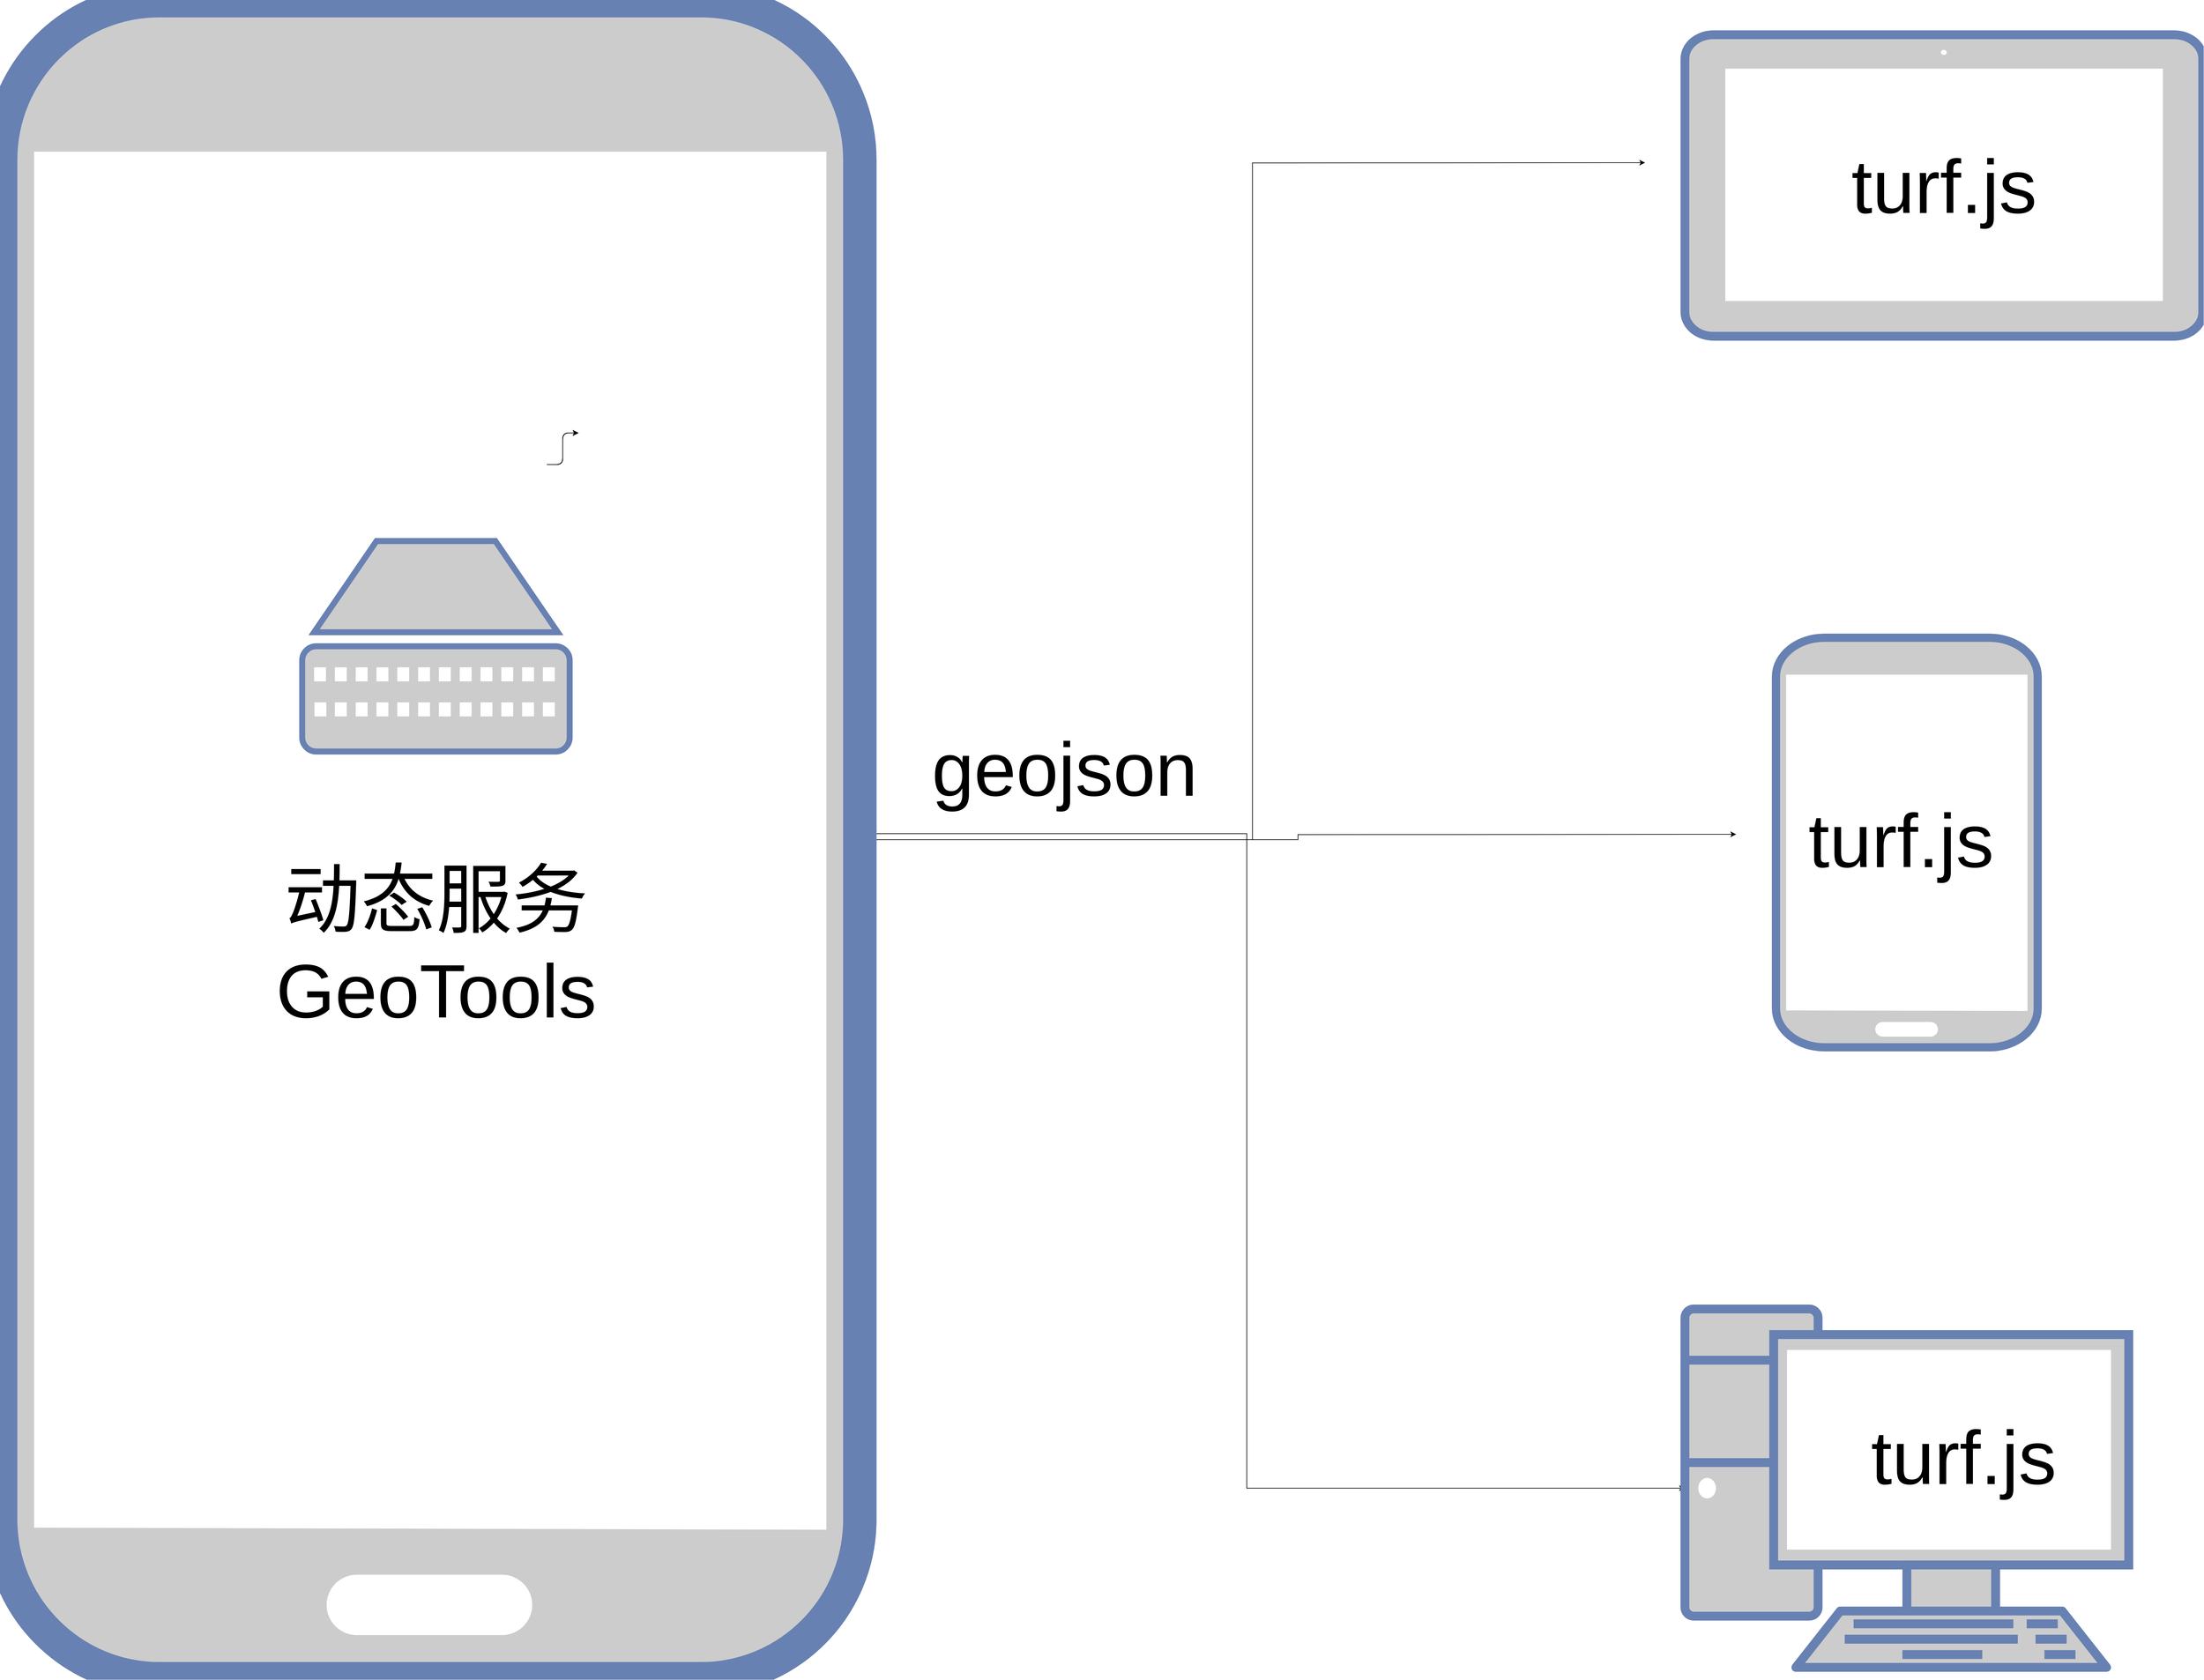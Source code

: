 <mxfile version="14.0.1" type="github">
  <diagram name="Page-1" id="80d4a630-b321-0f5e-ff81-c5a36ef4752d">
    <mxGraphModel dx="6710" dy="3730" grid="1" gridSize="9" guides="1" tooltips="1" connect="1" arrows="1" fold="1" page="1" pageScale="1" pageWidth="4681" pageHeight="3300" background="#ffffff" math="0" shadow="0">
      <root>
        <mxCell id="0" />
        <mxCell id="1" parent="0" />
        <mxCell id="kkA5DNoGoVREOgx9TlIq-11" style="edgeStyle=orthogonalEdgeStyle;rounded=0;orthogonalLoop=1;jettySize=auto;html=1;exitX=1;exitY=0.5;exitDx=0;exitDy=0;exitPerimeter=0;fontSize=120;" parent="1" source="kkA5DNoGoVREOgx9TlIq-1" edge="1">
          <mxGeometry relative="1" as="geometry">
            <mxPoint x="3159" y="544.333" as="targetPoint" />
          </mxGeometry>
        </mxCell>
        <mxCell id="kkA5DNoGoVREOgx9TlIq-13" style="edgeStyle=orthogonalEdgeStyle;rounded=0;orthogonalLoop=1;jettySize=auto;html=1;exitX=1;exitY=0.5;exitDx=0;exitDy=0;exitPerimeter=0;entryX=0;entryY=0.5;entryDx=0;entryDy=0;entryPerimeter=0;fontSize=120;" parent="1" source="kkA5DNoGoVREOgx9TlIq-1" target="kkA5DNoGoVREOgx9TlIq-9" edge="1">
          <mxGeometry relative="1" as="geometry">
            <Array as="points">
              <mxPoint x="2529" y="1606" />
              <mxPoint x="2529" y="2642" />
            </Array>
          </mxGeometry>
        </mxCell>
        <mxCell id="kkA5DNoGoVREOgx9TlIq-15" style="edgeStyle=orthogonalEdgeStyle;rounded=0;orthogonalLoop=1;jettySize=auto;html=1;exitX=1;exitY=0.5;exitDx=0;exitDy=0;exitPerimeter=0;fontSize=120;" parent="1" source="kkA5DNoGoVREOgx9TlIq-1" edge="1">
          <mxGeometry relative="1" as="geometry">
            <mxPoint x="3303" y="1607" as="targetPoint" />
          </mxGeometry>
        </mxCell>
        <mxCell id="kkA5DNoGoVREOgx9TlIq-1" value="" style="fontColor=#0066CC;verticalAlign=top;verticalLabelPosition=bottom;labelPosition=center;align=center;html=1;outlineConnect=0;fillColor=#CCCCCC;strokeColor=#6881B3;gradientColor=none;gradientDirection=north;strokeWidth=2;shape=mxgraph.networks.mobile;" parent="1" vertex="1">
          <mxGeometry x="558" y="288" width="1359" height="2655" as="geometry" />
        </mxCell>
        <mxCell id="kkA5DNoGoVREOgx9TlIq-5" value="" style="fontColor=#0066CC;verticalAlign=top;verticalLabelPosition=bottom;labelPosition=center;align=center;html=1;outlineConnect=0;fillColor=#CCCCCC;strokeColor=#6881B3;gradientColor=none;gradientDirection=north;strokeWidth=2;shape=mxgraph.networks.patch_panel;labelBackgroundColor=#ffffff;" parent="1" vertex="1">
          <mxGeometry x="1035" y="1143" width="423" height="333" as="geometry" />
        </mxCell>
        <mxCell id="kkA5DNoGoVREOgx9TlIq-6" value="动态服务&lt;br&gt;GeoTools" style="text;html=1;strokeColor=none;fillColor=none;align=center;verticalAlign=middle;whiteSpace=wrap;rounded=0;fontSize=120;labelBackgroundColor=#ffffff;" parent="1" vertex="1">
          <mxGeometry x="913.5" y="1620" width="666" height="324" as="geometry" />
        </mxCell>
        <mxCell id="kkA5DNoGoVREOgx9TlIq-8" value="" style="fontColor=#0066CC;verticalAlign=top;verticalLabelPosition=bottom;labelPosition=center;align=center;html=1;outlineConnect=0;fillColor=#CCCCCC;strokeColor=#6881B3;gradientColor=none;gradientDirection=north;strokeWidth=2;shape=mxgraph.networks.mobile;labelBackgroundColor=#ffffff;" parent="1" vertex="1">
          <mxGeometry x="3366" y="1296" width="414" height="648" as="geometry" />
        </mxCell>
        <mxCell id="kkA5DNoGoVREOgx9TlIq-9" value="" style="fontColor=#0066CC;verticalAlign=top;verticalLabelPosition=bottom;labelPosition=center;align=center;html=1;outlineConnect=0;fillColor=#CCCCCC;strokeColor=#6881B3;gradientColor=none;gradientDirection=north;strokeWidth=2;shape=mxgraph.networks.pc;labelBackgroundColor=#ffffff;" parent="1" vertex="1">
          <mxGeometry x="3222" y="2358" width="702" height="567" as="geometry" />
        </mxCell>
        <mxCell id="kkA5DNoGoVREOgx9TlIq-10" value="" style="edgeStyle=elbowEdgeStyle;elbow=horizontal;endArrow=classic;html=1;fontSize=120;" parent="1" edge="1">
          <mxGeometry width="50" height="50" relative="1" as="geometry">
            <mxPoint x="1422" y="1022" as="sourcePoint" />
            <mxPoint x="1472" y="972" as="targetPoint" />
          </mxGeometry>
        </mxCell>
        <mxCell id="kkA5DNoGoVREOgx9TlIq-12" value="" style="edgeStyle=elbowEdgeStyle;elbow=horizontal;endArrow=classic;html=1;fontSize=120;" parent="1" edge="1">
          <mxGeometry width="50" height="50" relative="1" as="geometry">
            <mxPoint x="1422" y="1022" as="sourcePoint" />
            <mxPoint x="1472" y="972" as="targetPoint" />
          </mxGeometry>
        </mxCell>
        <mxCell id="kkA5DNoGoVREOgx9TlIq-14" value="" style="edgeStyle=elbowEdgeStyle;elbow=horizontal;endArrow=classic;html=1;fontSize=120;" parent="1" edge="1">
          <mxGeometry width="50" height="50" relative="1" as="geometry">
            <mxPoint x="1422" y="1022" as="sourcePoint" />
            <mxPoint x="1472" y="972" as="targetPoint" />
          </mxGeometry>
        </mxCell>
        <mxCell id="kkA5DNoGoVREOgx9TlIq-16" value="" style="fontColor=#0066CC;verticalAlign=top;verticalLabelPosition=bottom;labelPosition=center;align=center;html=1;outlineConnect=0;fillColor=#CCCCCC;strokeColor=#6881B3;gradientColor=none;gradientDirection=north;strokeWidth=2;shape=mxgraph.networks.tablet;labelBackgroundColor=#ffffff;" parent="1" vertex="1">
          <mxGeometry x="3222" y="342" width="819" height="477" as="geometry" />
        </mxCell>
        <mxCell id="uPeLWIl1Rv82UvaEAmeJ-1" value="geojson" style="text;html=1;strokeColor=none;fillColor=none;align=center;verticalAlign=middle;whiteSpace=wrap;rounded=0;fontSize=120;labelBackgroundColor=#ffffff;" vertex="1" parent="1">
          <mxGeometry x="1908" y="1341" width="666" height="324" as="geometry" />
        </mxCell>
        <mxCell id="uPeLWIl1Rv82UvaEAmeJ-2" value="turf.js" style="text;html=1;strokeColor=none;fillColor=none;align=center;verticalAlign=middle;whiteSpace=wrap;rounded=0;fontSize=120;labelBackgroundColor=#ffffff;" vertex="1" parent="1">
          <mxGeometry x="3298.5" y="418.5" width="666" height="324" as="geometry" />
        </mxCell>
        <mxCell id="uPeLWIl1Rv82UvaEAmeJ-3" value="turf.js" style="text;html=1;strokeColor=none;fillColor=none;align=center;verticalAlign=middle;whiteSpace=wrap;rounded=0;fontSize=120;labelBackgroundColor=#ffffff;" vertex="1" parent="1">
          <mxGeometry x="3231" y="1453.5" width="666" height="324" as="geometry" />
        </mxCell>
        <mxCell id="uPeLWIl1Rv82UvaEAmeJ-4" value="turf.js" style="text;html=1;strokeColor=none;fillColor=none;align=center;verticalAlign=middle;whiteSpace=wrap;rounded=0;fontSize=120;labelBackgroundColor=#ffffff;" vertex="1" parent="1">
          <mxGeometry x="3330" y="2430" width="666" height="324" as="geometry" />
        </mxCell>
      </root>
    </mxGraphModel>
  </diagram>
</mxfile>
